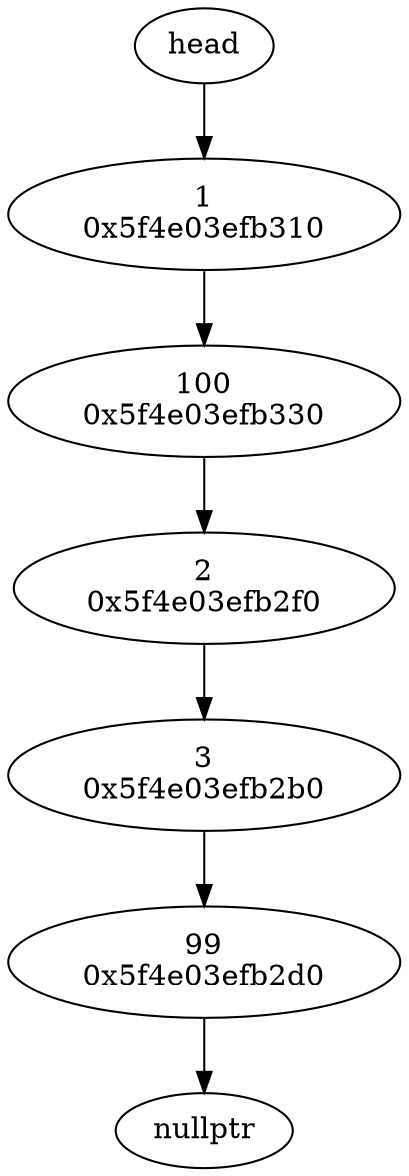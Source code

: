 digraph g {
Head [label="head"];
Head -> 1
1[label="1\n0x5f4e03efb310"]
1->2
2[label="100\n0x5f4e03efb330"]
2->3
3[label="2\n0x5f4e03efb2f0"]
3->4
4[label="3\n0x5f4e03efb2b0"]
4->5
5[label="99\n0x5f4e03efb2d0"]
5->6
6[label="nullptr"]
}
